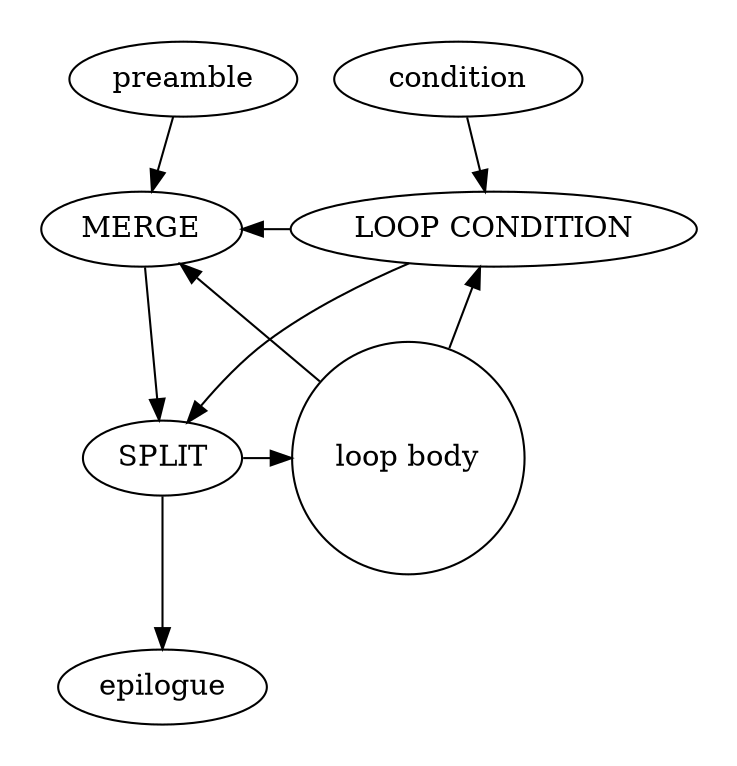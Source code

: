 digraph G{
#verticalLinear
#height 150
#nohorizontal
#include

  subgraph clusterloop{
    m[label="MERGE"];
    s[label="SPLIT"];
    m -> s;
  //  label="LOOP operation";
  graph[style="invis"];
  };

  subgraph clusterbody {
    c[label="LOOP CONDITION"];
  lb[label="loop body",shape="circle"];
  graph[style="invis"];
  };

  subgraph clusterhowilovedot {
  d1[label="preamble",shape="ellipse"];
  c1[label=" condition ",shape="ellipse"];
  graph[style="invis"];
  };


subgraph clusterhowdotilove{
  o1[label="epilogue",shape="ellipse"];
  graph[style="invis"];
  };

    c -> m;
    c -> s;
  d1 -> m;
  c1 -> c;
  s -> o1;

  c->lb[dir=back]#l2;
  m->lb[dir=back]#l2;
  s->lb;
}
